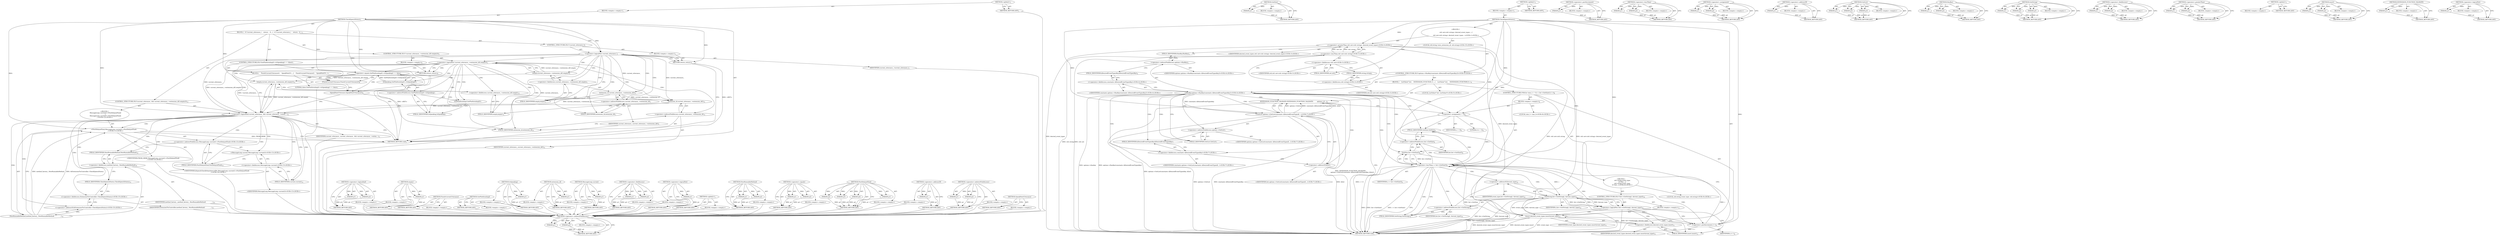digraph "&lt;operator&gt;.logicalNot" {
vulnerable_142 [label=<(METHOD,&lt;operator&gt;.addressOf)>];
vulnerable_143 [label=<(PARAM,p1)>];
vulnerable_144 [label=<(BLOCK,&lt;empty&gt;,&lt;empty&gt;)>];
vulnerable_145 [label=<(METHOD_RETURN,ANY)>];
vulnerable_98 [label=<(METHOD,&lt;operator&gt;.indirectFieldAccess)>];
vulnerable_99 [label=<(PARAM,p1)>];
vulnerable_100 [label=<(PARAM,p2)>];
vulnerable_101 [label=<(BLOCK,&lt;empty&gt;,&lt;empty&gt;)>];
vulnerable_102 [label=<(METHOD_RETURN,ANY)>];
vulnerable_118 [label=<(METHOD,SpeakNextUtterance)>];
vulnerable_119 [label=<(BLOCK,&lt;empty&gt;,&lt;empty&gt;)>];
vulnerable_120 [label=<(METHOD_RETURN,ANY)>];
vulnerable_6 [label=<(METHOD,&lt;global&gt;)<SUB>1</SUB>>];
vulnerable_7 [label=<(BLOCK,&lt;empty&gt;,&lt;empty&gt;)<SUB>1</SUB>>];
vulnerable_8 [label=<(METHOD,CheckSpeechStatus)<SUB>1</SUB>>];
vulnerable_9 [label=<(BLOCK,{
  if (!current_utterance_)
    return;
 
  if...,{
  if (!current_utterance_)
    return;
 
  if...)<SUB>1</SUB>>];
vulnerable_10 [label=<(CONTROL_STRUCTURE,IF,if (!current_utterance_))<SUB>2</SUB>>];
vulnerable_11 [label=<(&lt;operator&gt;.logicalNot,!current_utterance_)<SUB>2</SUB>>];
vulnerable_12 [label=<(IDENTIFIER,current_utterance_,!current_utterance_)<SUB>2</SUB>>];
vulnerable_13 [label=<(BLOCK,&lt;empty&gt;,&lt;empty&gt;)<SUB>3</SUB>>];
vulnerable_14 [label=<(RETURN,return;,return;)<SUB>3</SUB>>];
vulnerable_15 [label=<(CONTROL_STRUCTURE,IF,if (!current_utterance_-&gt;extension_id().empty()))<SUB>5</SUB>>];
vulnerable_16 [label=<(&lt;operator&gt;.logicalNot,!current_utterance_-&gt;extension_id().empty())<SUB>5</SUB>>];
vulnerable_17 [label=<(empty,current_utterance_-&gt;extension_id().empty())<SUB>5</SUB>>];
vulnerable_18 [label=<(&lt;operator&gt;.fieldAccess,current_utterance_-&gt;extension_id().empty)<SUB>5</SUB>>];
vulnerable_19 [label=<(extension_id,current_utterance_-&gt;extension_id())<SUB>5</SUB>>];
vulnerable_20 [label=<(&lt;operator&gt;.indirectFieldAccess,current_utterance_-&gt;extension_id)<SUB>5</SUB>>];
vulnerable_21 [label=<(IDENTIFIER,current_utterance_,current_utterance_-&gt;extension_id())<SUB>5</SUB>>];
vulnerable_22 [label=<(FIELD_IDENTIFIER,extension_id,extension_id)<SUB>5</SUB>>];
vulnerable_23 [label=<(FIELD_IDENTIFIER,empty,empty)<SUB>5</SUB>>];
vulnerable_24 [label=<(BLOCK,&lt;empty&gt;,&lt;empty&gt;)<SUB>6</SUB>>];
vulnerable_25 [label=<(RETURN,return;,return;)<SUB>6</SUB>>];
vulnerable_26 [label=<(CONTROL_STRUCTURE,IF,if (GetPlatformImpl()-&gt;IsSpeaking() == false))<SUB>7</SUB>>];
vulnerable_27 [label=<(&lt;operator&gt;.equals,GetPlatformImpl()-&gt;IsSpeaking() == false)<SUB>7</SUB>>];
vulnerable_28 [label=<(IsSpeaking,GetPlatformImpl()-&gt;IsSpeaking())<SUB>7</SUB>>];
vulnerable_29 [label=<(&lt;operator&gt;.indirectFieldAccess,GetPlatformImpl()-&gt;IsSpeaking)<SUB>7</SUB>>];
vulnerable_30 [label=<(GetPlatformImpl,GetPlatformImpl())<SUB>7</SUB>>];
vulnerable_31 [label=<(FIELD_IDENTIFIER,IsSpeaking,IsSpeaking)<SUB>7</SUB>>];
vulnerable_32 [label=<(LITERAL,false,GetPlatformImpl()-&gt;IsSpeaking() == false)<SUB>7</SUB>>];
vulnerable_33 [label=<(BLOCK,{
    FinishCurrentUtterance();
    SpeakNextUt...,{
    FinishCurrentUtterance();
    SpeakNextUt...)<SUB>7</SUB>>];
vulnerable_34 [label=<(FinishCurrentUtterance,FinishCurrentUtterance())<SUB>8</SUB>>];
vulnerable_35 [label=<(SpeakNextUtterance,SpeakNextUtterance())<SUB>9</SUB>>];
vulnerable_36 [label=<(CONTROL_STRUCTURE,IF,if (current_utterance_ &amp;&amp; current_utterance_-&gt;extension_id().empty()))<SUB>12</SUB>>];
vulnerable_37 [label=<(&lt;operator&gt;.logicalAnd,current_utterance_ &amp;&amp; current_utterance_-&gt;exten...)<SUB>12</SUB>>];
vulnerable_38 [label=<(IDENTIFIER,current_utterance_,current_utterance_ &amp;&amp; current_utterance_-&gt;exten...)<SUB>12</SUB>>];
vulnerable_39 [label=<(empty,current_utterance_-&gt;extension_id().empty())<SUB>12</SUB>>];
vulnerable_40 [label=<(&lt;operator&gt;.fieldAccess,current_utterance_-&gt;extension_id().empty)<SUB>12</SUB>>];
vulnerable_41 [label=<(extension_id,current_utterance_-&gt;extension_id())<SUB>12</SUB>>];
vulnerable_42 [label=<(&lt;operator&gt;.indirectFieldAccess,current_utterance_-&gt;extension_id)<SUB>12</SUB>>];
vulnerable_43 [label=<(IDENTIFIER,current_utterance_,current_utterance_-&gt;extension_id())<SUB>12</SUB>>];
vulnerable_44 [label=<(FIELD_IDENTIFIER,extension_id,extension_id)<SUB>12</SUB>>];
vulnerable_45 [label=<(FIELD_IDENTIFIER,empty,empty)<SUB>12</SUB>>];
vulnerable_46 [label="<(BLOCK,{
    MessageLoop::current()-&gt;PostDelayedTask(
...,{
    MessageLoop::current()-&gt;PostDelayedTask(
...)<SUB>12</SUB>>"];
vulnerable_47 [label="<(PostDelayedTask,MessageLoop::current()-&gt;PostDelayedTask(
      ...)<SUB>13</SUB>>"];
vulnerable_48 [label="<(&lt;operator&gt;.indirectFieldAccess,MessageLoop::current()-&gt;PostDelayedTask)<SUB>13</SUB>>"];
vulnerable_49 [label="<(MessageLoop.current,MessageLoop::current())<SUB>13</SUB>>"];
vulnerable_50 [label="<(&lt;operator&gt;.fieldAccess,MessageLoop::current)<SUB>13</SUB>>"];
vulnerable_51 [label="<(IDENTIFIER,MessageLoop,MessageLoop::current())<SUB>13</SUB>>"];
vulnerable_52 [label=<(FIELD_IDENTIFIER,current,current)<SUB>13</SUB>>];
vulnerable_53 [label=<(FIELD_IDENTIFIER,PostDelayedTask,PostDelayedTask)<SUB>13</SUB>>];
vulnerable_54 [label="<(IDENTIFIER,FROM_HERE,MessageLoop::current()-&gt;PostDelayedTask(
      ...)<SUB>14</SUB>>"];
vulnerable_55 [label=<(NewRunnableMethod,method_factory_.NewRunnableMethod(
            ...)<SUB>14</SUB>>];
vulnerable_56 [label=<(&lt;operator&gt;.fieldAccess,method_factory_.NewRunnableMethod)<SUB>14</SUB>>];
vulnerable_57 [label=<(IDENTIFIER,method_factory_,method_factory_.NewRunnableMethod(
            ...)<SUB>14</SUB>>];
vulnerable_58 [label=<(FIELD_IDENTIFIER,NewRunnableMethod,NewRunnableMethod)<SUB>14</SUB>>];
vulnerable_59 [label="<(&lt;operator&gt;.addressOf,&amp;ExtensionTtsController::CheckSpeechStatus)<SUB>15</SUB>>"];
vulnerable_60 [label="<(&lt;operator&gt;.fieldAccess,ExtensionTtsController::CheckSpeechStatus)<SUB>15</SUB>>"];
vulnerable_61 [label=<(IDENTIFIER,ExtensionTtsController,method_factory_.NewRunnableMethod(
            ...)<SUB>15</SUB>>];
vulnerable_62 [label=<(FIELD_IDENTIFIER,CheckSpeechStatus,CheckSpeechStatus)<SUB>15</SUB>>];
vulnerable_63 [label="<(IDENTIFIER,kSpeechCheckDelayIntervalMs,MessageLoop::current()-&gt;PostDelayedTask(
      ...)<SUB>16</SUB>>"];
vulnerable_64 [label=<(METHOD_RETURN,void)<SUB>1</SUB>>];
vulnerable_66 [label=<(METHOD_RETURN,ANY)<SUB>1</SUB>>];
vulnerable_121 [label=<(METHOD,&lt;operator&gt;.logicalAnd)>];
vulnerable_122 [label=<(PARAM,p1)>];
vulnerable_123 [label=<(PARAM,p2)>];
vulnerable_124 [label=<(BLOCK,&lt;empty&gt;,&lt;empty&gt;)>];
vulnerable_125 [label=<(METHOD_RETURN,ANY)>];
vulnerable_85 [label=<(METHOD,empty)>];
vulnerable_86 [label=<(PARAM,p1)>];
vulnerable_87 [label=<(BLOCK,&lt;empty&gt;,&lt;empty&gt;)>];
vulnerable_88 [label=<(METHOD_RETURN,ANY)>];
vulnerable_115 [label=<(METHOD,FinishCurrentUtterance)>];
vulnerable_116 [label=<(BLOCK,&lt;empty&gt;,&lt;empty&gt;)>];
vulnerable_117 [label=<(METHOD_RETURN,ANY)>];
vulnerable_112 [label=<(METHOD,GetPlatformImpl)>];
vulnerable_113 [label=<(BLOCK,&lt;empty&gt;,&lt;empty&gt;)>];
vulnerable_114 [label=<(METHOD_RETURN,ANY)>];
vulnerable_108 [label=<(METHOD,IsSpeaking)>];
vulnerable_109 [label=<(PARAM,p1)>];
vulnerable_110 [label=<(BLOCK,&lt;empty&gt;,&lt;empty&gt;)>];
vulnerable_111 [label=<(METHOD_RETURN,ANY)>];
vulnerable_94 [label=<(METHOD,extension_id)>];
vulnerable_95 [label=<(PARAM,p1)>];
vulnerable_96 [label=<(BLOCK,&lt;empty&gt;,&lt;empty&gt;)>];
vulnerable_97 [label=<(METHOD_RETURN,ANY)>];
vulnerable_133 [label=<(METHOD,MessageLoop.current)>];
vulnerable_134 [label=<(PARAM,p1)>];
vulnerable_135 [label=<(BLOCK,&lt;empty&gt;,&lt;empty&gt;)>];
vulnerable_136 [label=<(METHOD_RETURN,ANY)>];
vulnerable_89 [label=<(METHOD,&lt;operator&gt;.fieldAccess)>];
vulnerable_90 [label=<(PARAM,p1)>];
vulnerable_91 [label=<(PARAM,p2)>];
vulnerable_92 [label=<(BLOCK,&lt;empty&gt;,&lt;empty&gt;)>];
vulnerable_93 [label=<(METHOD_RETURN,ANY)>];
vulnerable_81 [label=<(METHOD,&lt;operator&gt;.logicalNot)>];
vulnerable_82 [label=<(PARAM,p1)>];
vulnerable_83 [label=<(BLOCK,&lt;empty&gt;,&lt;empty&gt;)>];
vulnerable_84 [label=<(METHOD_RETURN,ANY)>];
vulnerable_75 [label=<(METHOD,&lt;global&gt;)<SUB>1</SUB>>];
vulnerable_76 [label=<(BLOCK,&lt;empty&gt;,&lt;empty&gt;)>];
vulnerable_77 [label=<(METHOD_RETURN,ANY)>];
vulnerable_137 [label=<(METHOD,NewRunnableMethod)>];
vulnerable_138 [label=<(PARAM,p1)>];
vulnerable_139 [label=<(PARAM,p2)>];
vulnerable_140 [label=<(BLOCK,&lt;empty&gt;,&lt;empty&gt;)>];
vulnerable_141 [label=<(METHOD_RETURN,ANY)>];
vulnerable_103 [label=<(METHOD,&lt;operator&gt;.equals)>];
vulnerable_104 [label=<(PARAM,p1)>];
vulnerable_105 [label=<(PARAM,p2)>];
vulnerable_106 [label=<(BLOCK,&lt;empty&gt;,&lt;empty&gt;)>];
vulnerable_107 [label=<(METHOD_RETURN,ANY)>];
vulnerable_126 [label=<(METHOD,PostDelayedTask)>];
vulnerable_127 [label=<(PARAM,p1)>];
vulnerable_128 [label=<(PARAM,p2)>];
vulnerable_129 [label=<(PARAM,p3)>];
vulnerable_130 [label=<(PARAM,p4)>];
vulnerable_131 [label=<(BLOCK,&lt;empty&gt;,&lt;empty&gt;)>];
vulnerable_132 [label=<(METHOD_RETURN,ANY)>];
fixed_116 [label=<(METHOD,&lt;operator&gt;.indirectFieldAccess)>];
fixed_117 [label=<(PARAM,p1)>];
fixed_118 [label=<(PARAM,p2)>];
fixed_119 [label=<(BLOCK,&lt;empty&gt;,&lt;empty&gt;)>];
fixed_120 [label=<(METHOD_RETURN,ANY)>];
fixed_140 [label=<(METHOD,GetSize)>];
fixed_141 [label=<(PARAM,p1)>];
fixed_142 [label=<(BLOCK,&lt;empty&gt;,&lt;empty&gt;)>];
fixed_143 [label=<(METHOD_RETURN,ANY)>];
fixed_6 [label=<(METHOD,&lt;global&gt;)<SUB>1</SUB>>];
fixed_7 [label=<(BLOCK,&lt;empty&gt;,&lt;empty&gt;)<SUB>1</SUB>>];
fixed_8 [label=<(METHOD,CheckSpeechStatus)<SUB>1</SUB>>];
fixed_9 [label="<(BLOCK,{
 
  std::set&lt;std::string&gt; desired_event_types...,{
 
  std::set&lt;std::string&gt; desired_event_types...)<SUB>1</SUB>>"];
fixed_10 [label="<(&lt;operator&gt;.greaterThan,std::set&lt;std::string&gt; desired_event_types)<SUB>3</SUB>>"];
fixed_11 [label="<(&lt;operator&gt;.lessThan,std::set&lt;std::string)<SUB>3</SUB>>"];
fixed_12 [label="<(&lt;operator&gt;.fieldAccess,std::set)<SUB>3</SUB>>"];
fixed_13 [label="<(IDENTIFIER,std,std::set&lt;std::string)<SUB>3</SUB>>"];
fixed_14 [label=<(FIELD_IDENTIFIER,set,set)<SUB>3</SUB>>];
fixed_15 [label="<(&lt;operator&gt;.fieldAccess,std::string)<SUB>3</SUB>>"];
fixed_16 [label="<(IDENTIFIER,std,std::set&lt;std::string)<SUB>3</SUB>>"];
fixed_17 [label=<(FIELD_IDENTIFIER,string,string)<SUB>3</SUB>>];
fixed_18 [label="<(IDENTIFIER,desired_event_types,std::set&lt;std::string&gt; desired_event_types)<SUB>3</SUB>>"];
fixed_19 [label="<(CONTROL_STRUCTURE,IF,if (options-&gt;HasKey(constants::kDesiredEventTypesKey)))<SUB>4</SUB>>"];
fixed_20 [label="<(HasKey,options-&gt;HasKey(constants::kDesiredEventTypesKey))<SUB>4</SUB>>"];
fixed_21 [label=<(&lt;operator&gt;.indirectFieldAccess,options-&gt;HasKey)<SUB>4</SUB>>];
fixed_22 [label="<(IDENTIFIER,options,options-&gt;HasKey(constants::kDesiredEventTypesKey))<SUB>4</SUB>>"];
fixed_23 [label=<(FIELD_IDENTIFIER,HasKey,HasKey)<SUB>4</SUB>>];
fixed_24 [label="<(&lt;operator&gt;.fieldAccess,constants::kDesiredEventTypesKey)<SUB>4</SUB>>"];
fixed_25 [label="<(IDENTIFIER,constants,options-&gt;HasKey(constants::kDesiredEventTypesKey))<SUB>4</SUB>>"];
fixed_26 [label=<(FIELD_IDENTIFIER,kDesiredEventTypesKey,kDesiredEventTypesKey)<SUB>4</SUB>>];
fixed_27 [label=<(BLOCK,{
    ListValue* list;
    EXTENSION_FUNCTION_V...,{
    ListValue* list;
    EXTENSION_FUNCTION_V...)<SUB>4</SUB>>];
fixed_28 [label="<(LOCAL,ListValue* list: ListValue*)<SUB>5</SUB>>"];
fixed_29 [label=<(EXTENSION_FUNCTION_VALIDATE,EXTENSION_FUNCTION_VALIDATE(
        options-&gt;G...)<SUB>6</SUB>>];
fixed_30 [label="<(GetList,options-&gt;GetList(constants::kDesiredEventTypesK...)<SUB>7</SUB>>"];
fixed_31 [label=<(&lt;operator&gt;.indirectFieldAccess,options-&gt;GetList)<SUB>7</SUB>>];
fixed_32 [label="<(IDENTIFIER,options,options-&gt;GetList(constants::kDesiredEventTypesK...)<SUB>7</SUB>>"];
fixed_33 [label=<(FIELD_IDENTIFIER,GetList,GetList)<SUB>7</SUB>>];
fixed_34 [label="<(&lt;operator&gt;.fieldAccess,constants::kDesiredEventTypesKey)<SUB>7</SUB>>"];
fixed_35 [label="<(IDENTIFIER,constants,options-&gt;GetList(constants::kDesiredEventTypesK...)<SUB>7</SUB>>"];
fixed_36 [label=<(FIELD_IDENTIFIER,kDesiredEventTypesKey,kDesiredEventTypesKey)<SUB>7</SUB>>];
fixed_37 [label=<(&lt;operator&gt;.addressOf,&amp;list)<SUB>7</SUB>>];
fixed_38 [label="<(IDENTIFIER,list,options-&gt;GetList(constants::kDesiredEventTypesK...)<SUB>7</SUB>>"];
fixed_39 [label=<(CONTROL_STRUCTURE,FOR,for (size_t i = 0;i &lt; list-&gt;GetSize();i++))<SUB>8</SUB>>];
fixed_40 [label=<(BLOCK,&lt;empty&gt;,&lt;empty&gt;)<SUB>8</SUB>>];
fixed_41 [label="<(LOCAL,size_t i: size_t)<SUB>8</SUB>>"];
fixed_42 [label=<(&lt;operator&gt;.assignment,i = 0)<SUB>8</SUB>>];
fixed_43 [label=<(IDENTIFIER,i,i = 0)<SUB>8</SUB>>];
fixed_44 [label=<(LITERAL,0,i = 0)<SUB>8</SUB>>];
fixed_45 [label=<(&lt;operator&gt;.lessThan,i &lt; list-&gt;GetSize())<SUB>8</SUB>>];
fixed_46 [label=<(IDENTIFIER,i,i &lt; list-&gt;GetSize())<SUB>8</SUB>>];
fixed_47 [label=<(GetSize,list-&gt;GetSize())<SUB>8</SUB>>];
fixed_48 [label=<(&lt;operator&gt;.indirectFieldAccess,list-&gt;GetSize)<SUB>8</SUB>>];
fixed_49 [label=<(IDENTIFIER,list,list-&gt;GetSize())<SUB>8</SUB>>];
fixed_50 [label=<(FIELD_IDENTIFIER,GetSize,GetSize)<SUB>8</SUB>>];
fixed_51 [label=<(&lt;operator&gt;.postIncrement,i++)<SUB>8</SUB>>];
fixed_52 [label=<(IDENTIFIER,i,i++)<SUB>8</SUB>>];
fixed_53 [label="<(BLOCK,{
      std::string event_type;
      if (!list...,{
      std::string event_type;
      if (!list...)<SUB>8</SUB>>"];
fixed_54 [label="<(LOCAL,std.string event_type: std.string)<SUB>9</SUB>>"];
fixed_55 [label=<(CONTROL_STRUCTURE,IF,if (!list-&gt;GetString(i, &amp;event_type)))<SUB>10</SUB>>];
fixed_56 [label=<(&lt;operator&gt;.logicalNot,!list-&gt;GetString(i, &amp;event_type))<SUB>10</SUB>>];
fixed_57 [label=<(GetString,list-&gt;GetString(i, &amp;event_type))<SUB>10</SUB>>];
fixed_58 [label=<(&lt;operator&gt;.indirectFieldAccess,list-&gt;GetString)<SUB>10</SUB>>];
fixed_59 [label=<(IDENTIFIER,list,list-&gt;GetString(i, &amp;event_type))<SUB>10</SUB>>];
fixed_60 [label=<(FIELD_IDENTIFIER,GetString,GetString)<SUB>10</SUB>>];
fixed_61 [label=<(IDENTIFIER,i,list-&gt;GetString(i, &amp;event_type))<SUB>10</SUB>>];
fixed_62 [label=<(&lt;operator&gt;.addressOf,&amp;event_type)<SUB>10</SUB>>];
fixed_63 [label=<(IDENTIFIER,event_type,list-&gt;GetString(i, &amp;event_type))<SUB>10</SUB>>];
fixed_64 [label=<(BLOCK,&lt;empty&gt;,&lt;empty&gt;)<SUB>11</SUB>>];
fixed_65 [label=<(insert,desired_event_types.insert(event_type))<SUB>11</SUB>>];
fixed_66 [label=<(&lt;operator&gt;.fieldAccess,desired_event_types.insert)<SUB>11</SUB>>];
fixed_67 [label=<(IDENTIFIER,desired_event_types,desired_event_types.insert(event_type))<SUB>11</SUB>>];
fixed_68 [label=<(FIELD_IDENTIFIER,insert,insert)<SUB>11</SUB>>];
fixed_69 [label=<(IDENTIFIER,event_type,desired_event_types.insert(event_type))<SUB>11</SUB>>];
fixed_70 [label="<(LOCAL,std.string voice_extension_id: std.string)<SUB>15</SUB>>"];
fixed_71 [label=<(METHOD_RETURN,void)<SUB>1</SUB>>];
fixed_73 [label=<(METHOD_RETURN,ANY)<SUB>1</SUB>>];
fixed_144 [label=<(METHOD,&lt;operator&gt;.postIncrement)>];
fixed_145 [label=<(PARAM,p1)>];
fixed_146 [label=<(BLOCK,&lt;empty&gt;,&lt;empty&gt;)>];
fixed_147 [label=<(METHOD_RETURN,ANY)>];
fixed_101 [label=<(METHOD,&lt;operator&gt;.lessThan)>];
fixed_102 [label=<(PARAM,p1)>];
fixed_103 [label=<(PARAM,p2)>];
fixed_104 [label=<(BLOCK,&lt;empty&gt;,&lt;empty&gt;)>];
fixed_105 [label=<(METHOD_RETURN,ANY)>];
fixed_135 [label=<(METHOD,&lt;operator&gt;.assignment)>];
fixed_136 [label=<(PARAM,p1)>];
fixed_137 [label=<(PARAM,p2)>];
fixed_138 [label=<(BLOCK,&lt;empty&gt;,&lt;empty&gt;)>];
fixed_139 [label=<(METHOD_RETURN,ANY)>];
fixed_131 [label=<(METHOD,&lt;operator&gt;.addressOf)>];
fixed_132 [label=<(PARAM,p1)>];
fixed_133 [label=<(BLOCK,&lt;empty&gt;,&lt;empty&gt;)>];
fixed_134 [label=<(METHOD_RETURN,ANY)>];
fixed_125 [label=<(METHOD,GetList)>];
fixed_126 [label=<(PARAM,p1)>];
fixed_127 [label=<(PARAM,p2)>];
fixed_128 [label=<(PARAM,p3)>];
fixed_129 [label=<(BLOCK,&lt;empty&gt;,&lt;empty&gt;)>];
fixed_130 [label=<(METHOD_RETURN,ANY)>];
fixed_111 [label=<(METHOD,HasKey)>];
fixed_112 [label=<(PARAM,p1)>];
fixed_113 [label=<(PARAM,p2)>];
fixed_114 [label=<(BLOCK,&lt;empty&gt;,&lt;empty&gt;)>];
fixed_115 [label=<(METHOD_RETURN,ANY)>];
fixed_152 [label=<(METHOD,GetString)>];
fixed_153 [label=<(PARAM,p1)>];
fixed_154 [label=<(PARAM,p2)>];
fixed_155 [label=<(PARAM,p3)>];
fixed_156 [label=<(BLOCK,&lt;empty&gt;,&lt;empty&gt;)>];
fixed_157 [label=<(METHOD_RETURN,ANY)>];
fixed_106 [label=<(METHOD,&lt;operator&gt;.fieldAccess)>];
fixed_107 [label=<(PARAM,p1)>];
fixed_108 [label=<(PARAM,p2)>];
fixed_109 [label=<(BLOCK,&lt;empty&gt;,&lt;empty&gt;)>];
fixed_110 [label=<(METHOD_RETURN,ANY)>];
fixed_96 [label=<(METHOD,&lt;operator&gt;.greaterThan)>];
fixed_97 [label=<(PARAM,p1)>];
fixed_98 [label=<(PARAM,p2)>];
fixed_99 [label=<(BLOCK,&lt;empty&gt;,&lt;empty&gt;)>];
fixed_100 [label=<(METHOD_RETURN,ANY)>];
fixed_90 [label=<(METHOD,&lt;global&gt;)<SUB>1</SUB>>];
fixed_91 [label=<(BLOCK,&lt;empty&gt;,&lt;empty&gt;)>];
fixed_92 [label=<(METHOD_RETURN,ANY)>];
fixed_158 [label=<(METHOD,insert)>];
fixed_159 [label=<(PARAM,p1)>];
fixed_160 [label=<(PARAM,p2)>];
fixed_161 [label=<(BLOCK,&lt;empty&gt;,&lt;empty&gt;)>];
fixed_162 [label=<(METHOD_RETURN,ANY)>];
fixed_121 [label=<(METHOD,EXTENSION_FUNCTION_VALIDATE)>];
fixed_122 [label=<(PARAM,p1)>];
fixed_123 [label=<(BLOCK,&lt;empty&gt;,&lt;empty&gt;)>];
fixed_124 [label=<(METHOD_RETURN,ANY)>];
fixed_148 [label=<(METHOD,&lt;operator&gt;.logicalNot)>];
fixed_149 [label=<(PARAM,p1)>];
fixed_150 [label=<(BLOCK,&lt;empty&gt;,&lt;empty&gt;)>];
fixed_151 [label=<(METHOD_RETURN,ANY)>];
vulnerable_142 -> vulnerable_143  [key=0, label="AST: "];
vulnerable_142 -> vulnerable_143  [key=1, label="DDG: "];
vulnerable_142 -> vulnerable_144  [key=0, label="AST: "];
vulnerable_142 -> vulnerable_145  [key=0, label="AST: "];
vulnerable_142 -> vulnerable_145  [key=1, label="CFG: "];
vulnerable_143 -> vulnerable_145  [key=0, label="DDG: p1"];
vulnerable_144 -> fixed_116  [key=0];
vulnerable_145 -> fixed_116  [key=0];
vulnerable_98 -> vulnerable_99  [key=0, label="AST: "];
vulnerable_98 -> vulnerable_99  [key=1, label="DDG: "];
vulnerable_98 -> vulnerable_101  [key=0, label="AST: "];
vulnerable_98 -> vulnerable_100  [key=0, label="AST: "];
vulnerable_98 -> vulnerable_100  [key=1, label="DDG: "];
vulnerable_98 -> vulnerable_102  [key=0, label="AST: "];
vulnerable_98 -> vulnerable_102  [key=1, label="CFG: "];
vulnerable_99 -> vulnerable_102  [key=0, label="DDG: p1"];
vulnerable_100 -> vulnerable_102  [key=0, label="DDG: p2"];
vulnerable_101 -> fixed_116  [key=0];
vulnerable_102 -> fixed_116  [key=0];
vulnerable_118 -> vulnerable_119  [key=0, label="AST: "];
vulnerable_118 -> vulnerable_120  [key=0, label="AST: "];
vulnerable_118 -> vulnerable_120  [key=1, label="CFG: "];
vulnerable_119 -> fixed_116  [key=0];
vulnerable_120 -> fixed_116  [key=0];
vulnerable_6 -> vulnerable_7  [key=0, label="AST: "];
vulnerable_6 -> vulnerable_66  [key=0, label="AST: "];
vulnerable_6 -> vulnerable_66  [key=1, label="CFG: "];
vulnerable_7 -> vulnerable_8  [key=0, label="AST: "];
vulnerable_8 -> vulnerable_9  [key=0, label="AST: "];
vulnerable_8 -> vulnerable_64  [key=0, label="AST: "];
vulnerable_8 -> vulnerable_11  [key=0, label="CFG: "];
vulnerable_8 -> vulnerable_11  [key=1, label="DDG: "];
vulnerable_8 -> vulnerable_14  [key=0, label="DDG: "];
vulnerable_8 -> vulnerable_25  [key=0, label="DDG: "];
vulnerable_8 -> vulnerable_27  [key=0, label="DDG: "];
vulnerable_8 -> vulnerable_34  [key=0, label="DDG: "];
vulnerable_8 -> vulnerable_35  [key=0, label="DDG: "];
vulnerable_8 -> vulnerable_37  [key=0, label="DDG: "];
vulnerable_8 -> vulnerable_47  [key=0, label="DDG: "];
vulnerable_9 -> vulnerable_10  [key=0, label="AST: "];
vulnerable_9 -> vulnerable_15  [key=0, label="AST: "];
vulnerable_9 -> vulnerable_26  [key=0, label="AST: "];
vulnerable_9 -> vulnerable_36  [key=0, label="AST: "];
vulnerable_10 -> vulnerable_11  [key=0, label="AST: "];
vulnerable_10 -> vulnerable_13  [key=0, label="AST: "];
vulnerable_11 -> vulnerable_12  [key=0, label="AST: "];
vulnerable_11 -> vulnerable_14  [key=0, label="CFG: "];
vulnerable_11 -> vulnerable_14  [key=1, label="CDG: "];
vulnerable_11 -> vulnerable_22  [key=0, label="CFG: "];
vulnerable_11 -> vulnerable_22  [key=1, label="CDG: "];
vulnerable_11 -> vulnerable_64  [key=0, label="DDG: current_utterance_"];
vulnerable_11 -> vulnerable_64  [key=1, label="DDG: !current_utterance_"];
vulnerable_11 -> vulnerable_37  [key=0, label="DDG: current_utterance_"];
vulnerable_11 -> vulnerable_19  [key=0, label="DDG: current_utterance_"];
vulnerable_11 -> vulnerable_19  [key=1, label="CDG: "];
vulnerable_11 -> vulnerable_41  [key=0, label="DDG: current_utterance_"];
vulnerable_11 -> vulnerable_16  [key=0, label="CDG: "];
vulnerable_11 -> vulnerable_17  [key=0, label="CDG: "];
vulnerable_11 -> vulnerable_23  [key=0, label="CDG: "];
vulnerable_11 -> vulnerable_20  [key=0, label="CDG: "];
vulnerable_11 -> vulnerable_18  [key=0, label="CDG: "];
vulnerable_12 -> fixed_116  [key=0];
vulnerable_13 -> vulnerable_14  [key=0, label="AST: "];
vulnerable_14 -> vulnerable_64  [key=0, label="CFG: "];
vulnerable_14 -> vulnerable_64  [key=1, label="DDG: &lt;RET&gt;"];
vulnerable_15 -> vulnerable_16  [key=0, label="AST: "];
vulnerable_15 -> vulnerable_24  [key=0, label="AST: "];
vulnerable_16 -> vulnerable_17  [key=0, label="AST: "];
vulnerable_16 -> vulnerable_25  [key=0, label="CFG: "];
vulnerable_16 -> vulnerable_25  [key=1, label="CDG: "];
vulnerable_16 -> vulnerable_30  [key=0, label="CFG: "];
vulnerable_16 -> vulnerable_30  [key=1, label="CDG: "];
vulnerable_16 -> vulnerable_37  [key=0, label="DDG: current_utterance_-&gt;extension_id().empty()"];
vulnerable_16 -> vulnerable_37  [key=1, label="CDG: "];
vulnerable_16 -> vulnerable_28  [key=0, label="CDG: "];
vulnerable_16 -> vulnerable_27  [key=0, label="CDG: "];
vulnerable_16 -> vulnerable_29  [key=0, label="CDG: "];
vulnerable_16 -> vulnerable_31  [key=0, label="CDG: "];
vulnerable_16 -> vulnerable_42  [key=0, label="CDG: "];
vulnerable_16 -> vulnerable_41  [key=0, label="CDG: "];
vulnerable_16 -> vulnerable_45  [key=0, label="CDG: "];
vulnerable_16 -> vulnerable_40  [key=0, label="CDG: "];
vulnerable_16 -> vulnerable_44  [key=0, label="CDG: "];
vulnerable_16 -> vulnerable_39  [key=0, label="CDG: "];
vulnerable_17 -> vulnerable_18  [key=0, label="AST: "];
vulnerable_17 -> vulnerable_16  [key=0, label="CFG: "];
vulnerable_17 -> vulnerable_16  [key=1, label="DDG: current_utterance_-&gt;extension_id().empty"];
vulnerable_17 -> vulnerable_39  [key=0, label="DDG: current_utterance_-&gt;extension_id().empty"];
vulnerable_18 -> vulnerable_19  [key=0, label="AST: "];
vulnerable_18 -> vulnerable_23  [key=0, label="AST: "];
vulnerable_18 -> vulnerable_17  [key=0, label="CFG: "];
vulnerable_19 -> vulnerable_20  [key=0, label="AST: "];
vulnerable_19 -> vulnerable_23  [key=0, label="CFG: "];
vulnerable_19 -> vulnerable_37  [key=0, label="DDG: current_utterance_-&gt;extension_id"];
vulnerable_19 -> vulnerable_41  [key=0, label="DDG: current_utterance_-&gt;extension_id"];
vulnerable_20 -> vulnerable_21  [key=0, label="AST: "];
vulnerable_20 -> vulnerable_22  [key=0, label="AST: "];
vulnerable_20 -> vulnerable_19  [key=0, label="CFG: "];
vulnerable_21 -> fixed_116  [key=0];
vulnerable_22 -> vulnerable_20  [key=0, label="CFG: "];
vulnerable_23 -> vulnerable_18  [key=0, label="CFG: "];
vulnerable_24 -> vulnerable_25  [key=0, label="AST: "];
vulnerable_25 -> vulnerable_64  [key=0, label="CFG: "];
vulnerable_25 -> vulnerable_64  [key=1, label="DDG: &lt;RET&gt;"];
vulnerable_26 -> vulnerable_27  [key=0, label="AST: "];
vulnerable_26 -> vulnerable_33  [key=0, label="AST: "];
vulnerable_27 -> vulnerable_28  [key=0, label="AST: "];
vulnerable_27 -> vulnerable_32  [key=0, label="AST: "];
vulnerable_27 -> vulnerable_34  [key=0, label="CFG: "];
vulnerable_27 -> vulnerable_34  [key=1, label="CDG: "];
vulnerable_27 -> vulnerable_37  [key=0, label="CFG: "];
vulnerable_27 -> vulnerable_44  [key=0, label="CFG: "];
vulnerable_27 -> vulnerable_35  [key=0, label="CDG: "];
vulnerable_28 -> vulnerable_29  [key=0, label="AST: "];
vulnerable_28 -> vulnerable_27  [key=0, label="CFG: "];
vulnerable_28 -> vulnerable_27  [key=1, label="DDG: GetPlatformImpl()-&gt;IsSpeaking"];
vulnerable_29 -> vulnerable_30  [key=0, label="AST: "];
vulnerable_29 -> vulnerable_31  [key=0, label="AST: "];
vulnerable_29 -> vulnerable_28  [key=0, label="CFG: "];
vulnerable_30 -> vulnerable_31  [key=0, label="CFG: "];
vulnerable_31 -> vulnerable_29  [key=0, label="CFG: "];
vulnerable_32 -> fixed_116  [key=0];
vulnerable_33 -> vulnerable_34  [key=0, label="AST: "];
vulnerable_33 -> vulnerable_35  [key=0, label="AST: "];
vulnerable_34 -> vulnerable_35  [key=0, label="CFG: "];
vulnerable_35 -> vulnerable_37  [key=0, label="CFG: "];
vulnerable_35 -> vulnerable_44  [key=0, label="CFG: "];
vulnerable_36 -> vulnerable_37  [key=0, label="AST: "];
vulnerable_36 -> vulnerable_46  [key=0, label="AST: "];
vulnerable_37 -> vulnerable_38  [key=0, label="AST: "];
vulnerable_37 -> vulnerable_39  [key=0, label="AST: "];
vulnerable_37 -> vulnerable_64  [key=0, label="CFG: "];
vulnerable_37 -> vulnerable_52  [key=0, label="CFG: "];
vulnerable_37 -> vulnerable_52  [key=1, label="CDG: "];
vulnerable_37 -> vulnerable_47  [key=0, label="CDG: "];
vulnerable_37 -> vulnerable_48  [key=0, label="CDG: "];
vulnerable_37 -> vulnerable_58  [key=0, label="CDG: "];
vulnerable_37 -> vulnerable_49  [key=0, label="CDG: "];
vulnerable_37 -> vulnerable_60  [key=0, label="CDG: "];
vulnerable_37 -> vulnerable_53  [key=0, label="CDG: "];
vulnerable_37 -> vulnerable_56  [key=0, label="CDG: "];
vulnerable_37 -> vulnerable_50  [key=0, label="CDG: "];
vulnerable_37 -> vulnerable_59  [key=0, label="CDG: "];
vulnerable_37 -> vulnerable_55  [key=0, label="CDG: "];
vulnerable_37 -> vulnerable_62  [key=0, label="CDG: "];
vulnerable_38 -> fixed_116  [key=0];
vulnerable_39 -> vulnerable_40  [key=0, label="AST: "];
vulnerable_39 -> vulnerable_37  [key=0, label="CFG: "];
vulnerable_39 -> vulnerable_37  [key=1, label="DDG: current_utterance_-&gt;extension_id().empty"];
vulnerable_40 -> vulnerable_41  [key=0, label="AST: "];
vulnerable_40 -> vulnerable_45  [key=0, label="AST: "];
vulnerable_40 -> vulnerable_39  [key=0, label="CFG: "];
vulnerable_41 -> vulnerable_42  [key=0, label="AST: "];
vulnerable_41 -> vulnerable_45  [key=0, label="CFG: "];
vulnerable_41 -> vulnerable_37  [key=0, label="DDG: current_utterance_-&gt;extension_id"];
vulnerable_42 -> vulnerable_43  [key=0, label="AST: "];
vulnerable_42 -> vulnerable_44  [key=0, label="AST: "];
vulnerable_42 -> vulnerable_41  [key=0, label="CFG: "];
vulnerable_43 -> fixed_116  [key=0];
vulnerable_44 -> vulnerable_42  [key=0, label="CFG: "];
vulnerable_45 -> vulnerable_40  [key=0, label="CFG: "];
vulnerable_46 -> vulnerable_47  [key=0, label="AST: "];
vulnerable_47 -> vulnerable_48  [key=0, label="AST: "];
vulnerable_47 -> vulnerable_54  [key=0, label="AST: "];
vulnerable_47 -> vulnerable_55  [key=0, label="AST: "];
vulnerable_47 -> vulnerable_63  [key=0, label="AST: "];
vulnerable_47 -> vulnerable_64  [key=0, label="CFG: "];
vulnerable_47 -> vulnerable_64  [key=1, label="DDG: FROM_HERE"];
vulnerable_48 -> vulnerable_49  [key=0, label="AST: "];
vulnerable_48 -> vulnerable_53  [key=0, label="AST: "];
vulnerable_48 -> vulnerable_58  [key=0, label="CFG: "];
vulnerable_49 -> vulnerable_50  [key=0, label="AST: "];
vulnerable_49 -> vulnerable_53  [key=0, label="CFG: "];
vulnerable_50 -> vulnerable_51  [key=0, label="AST: "];
vulnerable_50 -> vulnerable_52  [key=0, label="AST: "];
vulnerable_50 -> vulnerable_49  [key=0, label="CFG: "];
vulnerable_51 -> fixed_116  [key=0];
vulnerable_52 -> vulnerable_50  [key=0, label="CFG: "];
vulnerable_53 -> vulnerable_48  [key=0, label="CFG: "];
vulnerable_54 -> fixed_116  [key=0];
vulnerable_55 -> vulnerable_56  [key=0, label="AST: "];
vulnerable_55 -> vulnerable_59  [key=0, label="AST: "];
vulnerable_55 -> vulnerable_47  [key=0, label="CFG: "];
vulnerable_55 -> vulnerable_47  [key=1, label="DDG: method_factory_.NewRunnableMethod"];
vulnerable_55 -> vulnerable_47  [key=2, label="DDG: &amp;ExtensionTtsController::CheckSpeechStatus"];
vulnerable_56 -> vulnerable_57  [key=0, label="AST: "];
vulnerable_56 -> vulnerable_58  [key=0, label="AST: "];
vulnerable_56 -> vulnerable_62  [key=0, label="CFG: "];
vulnerable_57 -> fixed_116  [key=0];
vulnerable_58 -> vulnerable_56  [key=0, label="CFG: "];
vulnerable_59 -> vulnerable_60  [key=0, label="AST: "];
vulnerable_59 -> vulnerable_55  [key=0, label="CFG: "];
vulnerable_60 -> vulnerable_61  [key=0, label="AST: "];
vulnerable_60 -> vulnerable_62  [key=0, label="AST: "];
vulnerable_60 -> vulnerable_59  [key=0, label="CFG: "];
vulnerable_61 -> fixed_116  [key=0];
vulnerable_62 -> vulnerable_60  [key=0, label="CFG: "];
vulnerable_63 -> fixed_116  [key=0];
vulnerable_64 -> fixed_116  [key=0];
vulnerable_66 -> fixed_116  [key=0];
vulnerable_121 -> vulnerable_122  [key=0, label="AST: "];
vulnerable_121 -> vulnerable_122  [key=1, label="DDG: "];
vulnerable_121 -> vulnerable_124  [key=0, label="AST: "];
vulnerable_121 -> vulnerable_123  [key=0, label="AST: "];
vulnerable_121 -> vulnerable_123  [key=1, label="DDG: "];
vulnerable_121 -> vulnerable_125  [key=0, label="AST: "];
vulnerable_121 -> vulnerable_125  [key=1, label="CFG: "];
vulnerable_122 -> vulnerable_125  [key=0, label="DDG: p1"];
vulnerable_123 -> vulnerable_125  [key=0, label="DDG: p2"];
vulnerable_124 -> fixed_116  [key=0];
vulnerable_125 -> fixed_116  [key=0];
vulnerable_85 -> vulnerable_86  [key=0, label="AST: "];
vulnerable_85 -> vulnerable_86  [key=1, label="DDG: "];
vulnerable_85 -> vulnerable_87  [key=0, label="AST: "];
vulnerable_85 -> vulnerable_88  [key=0, label="AST: "];
vulnerable_85 -> vulnerable_88  [key=1, label="CFG: "];
vulnerable_86 -> vulnerable_88  [key=0, label="DDG: p1"];
vulnerable_87 -> fixed_116  [key=0];
vulnerable_88 -> fixed_116  [key=0];
vulnerable_115 -> vulnerable_116  [key=0, label="AST: "];
vulnerable_115 -> vulnerable_117  [key=0, label="AST: "];
vulnerable_115 -> vulnerable_117  [key=1, label="CFG: "];
vulnerable_116 -> fixed_116  [key=0];
vulnerable_117 -> fixed_116  [key=0];
vulnerable_112 -> vulnerable_113  [key=0, label="AST: "];
vulnerable_112 -> vulnerable_114  [key=0, label="AST: "];
vulnerable_112 -> vulnerable_114  [key=1, label="CFG: "];
vulnerable_113 -> fixed_116  [key=0];
vulnerable_114 -> fixed_116  [key=0];
vulnerable_108 -> vulnerable_109  [key=0, label="AST: "];
vulnerable_108 -> vulnerable_109  [key=1, label="DDG: "];
vulnerable_108 -> vulnerable_110  [key=0, label="AST: "];
vulnerable_108 -> vulnerable_111  [key=0, label="AST: "];
vulnerable_108 -> vulnerable_111  [key=1, label="CFG: "];
vulnerable_109 -> vulnerable_111  [key=0, label="DDG: p1"];
vulnerable_110 -> fixed_116  [key=0];
vulnerable_111 -> fixed_116  [key=0];
vulnerable_94 -> vulnerable_95  [key=0, label="AST: "];
vulnerable_94 -> vulnerable_95  [key=1, label="DDG: "];
vulnerable_94 -> vulnerable_96  [key=0, label="AST: "];
vulnerable_94 -> vulnerable_97  [key=0, label="AST: "];
vulnerable_94 -> vulnerable_97  [key=1, label="CFG: "];
vulnerable_95 -> vulnerable_97  [key=0, label="DDG: p1"];
vulnerable_96 -> fixed_116  [key=0];
vulnerable_97 -> fixed_116  [key=0];
vulnerable_133 -> vulnerable_134  [key=0, label="AST: "];
vulnerable_133 -> vulnerable_134  [key=1, label="DDG: "];
vulnerable_133 -> vulnerable_135  [key=0, label="AST: "];
vulnerable_133 -> vulnerable_136  [key=0, label="AST: "];
vulnerable_133 -> vulnerable_136  [key=1, label="CFG: "];
vulnerable_134 -> vulnerable_136  [key=0, label="DDG: p1"];
vulnerable_135 -> fixed_116  [key=0];
vulnerable_136 -> fixed_116  [key=0];
vulnerable_89 -> vulnerable_90  [key=0, label="AST: "];
vulnerable_89 -> vulnerable_90  [key=1, label="DDG: "];
vulnerable_89 -> vulnerable_92  [key=0, label="AST: "];
vulnerable_89 -> vulnerable_91  [key=0, label="AST: "];
vulnerable_89 -> vulnerable_91  [key=1, label="DDG: "];
vulnerable_89 -> vulnerable_93  [key=0, label="AST: "];
vulnerable_89 -> vulnerable_93  [key=1, label="CFG: "];
vulnerable_90 -> vulnerable_93  [key=0, label="DDG: p1"];
vulnerable_91 -> vulnerable_93  [key=0, label="DDG: p2"];
vulnerable_92 -> fixed_116  [key=0];
vulnerable_93 -> fixed_116  [key=0];
vulnerable_81 -> vulnerable_82  [key=0, label="AST: "];
vulnerable_81 -> vulnerable_82  [key=1, label="DDG: "];
vulnerable_81 -> vulnerable_83  [key=0, label="AST: "];
vulnerable_81 -> vulnerable_84  [key=0, label="AST: "];
vulnerable_81 -> vulnerable_84  [key=1, label="CFG: "];
vulnerable_82 -> vulnerable_84  [key=0, label="DDG: p1"];
vulnerable_83 -> fixed_116  [key=0];
vulnerable_84 -> fixed_116  [key=0];
vulnerable_75 -> vulnerable_76  [key=0, label="AST: "];
vulnerable_75 -> vulnerable_77  [key=0, label="AST: "];
vulnerable_75 -> vulnerable_77  [key=1, label="CFG: "];
vulnerable_76 -> fixed_116  [key=0];
vulnerable_77 -> fixed_116  [key=0];
vulnerable_137 -> vulnerable_138  [key=0, label="AST: "];
vulnerable_137 -> vulnerable_138  [key=1, label="DDG: "];
vulnerable_137 -> vulnerable_140  [key=0, label="AST: "];
vulnerable_137 -> vulnerable_139  [key=0, label="AST: "];
vulnerable_137 -> vulnerable_139  [key=1, label="DDG: "];
vulnerable_137 -> vulnerable_141  [key=0, label="AST: "];
vulnerable_137 -> vulnerable_141  [key=1, label="CFG: "];
vulnerable_138 -> vulnerable_141  [key=0, label="DDG: p1"];
vulnerable_139 -> vulnerable_141  [key=0, label="DDG: p2"];
vulnerable_140 -> fixed_116  [key=0];
vulnerable_141 -> fixed_116  [key=0];
vulnerable_103 -> vulnerable_104  [key=0, label="AST: "];
vulnerable_103 -> vulnerable_104  [key=1, label="DDG: "];
vulnerable_103 -> vulnerable_106  [key=0, label="AST: "];
vulnerable_103 -> vulnerable_105  [key=0, label="AST: "];
vulnerable_103 -> vulnerable_105  [key=1, label="DDG: "];
vulnerable_103 -> vulnerable_107  [key=0, label="AST: "];
vulnerable_103 -> vulnerable_107  [key=1, label="CFG: "];
vulnerable_104 -> vulnerable_107  [key=0, label="DDG: p1"];
vulnerable_105 -> vulnerable_107  [key=0, label="DDG: p2"];
vulnerable_106 -> fixed_116  [key=0];
vulnerable_107 -> fixed_116  [key=0];
vulnerable_126 -> vulnerable_127  [key=0, label="AST: "];
vulnerable_126 -> vulnerable_127  [key=1, label="DDG: "];
vulnerable_126 -> vulnerable_131  [key=0, label="AST: "];
vulnerable_126 -> vulnerable_128  [key=0, label="AST: "];
vulnerable_126 -> vulnerable_128  [key=1, label="DDG: "];
vulnerable_126 -> vulnerable_132  [key=0, label="AST: "];
vulnerable_126 -> vulnerable_132  [key=1, label="CFG: "];
vulnerable_126 -> vulnerable_129  [key=0, label="AST: "];
vulnerable_126 -> vulnerable_129  [key=1, label="DDG: "];
vulnerable_126 -> vulnerable_130  [key=0, label="AST: "];
vulnerable_126 -> vulnerable_130  [key=1, label="DDG: "];
vulnerable_127 -> vulnerable_132  [key=0, label="DDG: p1"];
vulnerable_128 -> vulnerable_132  [key=0, label="DDG: p2"];
vulnerable_129 -> vulnerable_132  [key=0, label="DDG: p3"];
vulnerable_130 -> vulnerable_132  [key=0, label="DDG: p4"];
vulnerable_131 -> fixed_116  [key=0];
vulnerable_132 -> fixed_116  [key=0];
fixed_116 -> fixed_117  [key=0, label="AST: "];
fixed_116 -> fixed_117  [key=1, label="DDG: "];
fixed_116 -> fixed_119  [key=0, label="AST: "];
fixed_116 -> fixed_118  [key=0, label="AST: "];
fixed_116 -> fixed_118  [key=1, label="DDG: "];
fixed_116 -> fixed_120  [key=0, label="AST: "];
fixed_116 -> fixed_120  [key=1, label="CFG: "];
fixed_117 -> fixed_120  [key=0, label="DDG: p1"];
fixed_118 -> fixed_120  [key=0, label="DDG: p2"];
fixed_140 -> fixed_141  [key=0, label="AST: "];
fixed_140 -> fixed_141  [key=1, label="DDG: "];
fixed_140 -> fixed_142  [key=0, label="AST: "];
fixed_140 -> fixed_143  [key=0, label="AST: "];
fixed_140 -> fixed_143  [key=1, label="CFG: "];
fixed_141 -> fixed_143  [key=0, label="DDG: p1"];
fixed_6 -> fixed_7  [key=0, label="AST: "];
fixed_6 -> fixed_73  [key=0, label="AST: "];
fixed_6 -> fixed_73  [key=1, label="CFG: "];
fixed_7 -> fixed_8  [key=0, label="AST: "];
fixed_8 -> fixed_9  [key=0, label="AST: "];
fixed_8 -> fixed_71  [key=0, label="AST: "];
fixed_8 -> fixed_14  [key=0, label="CFG: "];
fixed_8 -> fixed_10  [key=0, label="DDG: "];
fixed_8 -> fixed_30  [key=0, label="DDG: "];
fixed_8 -> fixed_42  [key=0, label="DDG: "];
fixed_8 -> fixed_45  [key=0, label="DDG: "];
fixed_8 -> fixed_51  [key=0, label="DDG: "];
fixed_8 -> fixed_47  [key=0, label="DDG: "];
fixed_8 -> fixed_57  [key=0, label="DDG: "];
fixed_8 -> fixed_65  [key=0, label="DDG: "];
fixed_9 -> fixed_10  [key=0, label="AST: "];
fixed_9 -> fixed_19  [key=0, label="AST: "];
fixed_9 -> fixed_70  [key=0, label="AST: "];
fixed_10 -> fixed_11  [key=0, label="AST: "];
fixed_10 -> fixed_18  [key=0, label="AST: "];
fixed_10 -> fixed_23  [key=0, label="CFG: "];
fixed_10 -> fixed_71  [key=0, label="DDG: std::set&lt;std::string"];
fixed_10 -> fixed_71  [key=1, label="DDG: desired_event_types"];
fixed_10 -> fixed_71  [key=2, label="DDG: std::set&lt;std::string&gt; desired_event_types"];
fixed_10 -> fixed_65  [key=0, label="DDG: desired_event_types"];
fixed_11 -> fixed_12  [key=0, label="AST: "];
fixed_11 -> fixed_15  [key=0, label="AST: "];
fixed_11 -> fixed_10  [key=0, label="CFG: "];
fixed_11 -> fixed_10  [key=1, label="DDG: std::set"];
fixed_11 -> fixed_10  [key=2, label="DDG: std::string"];
fixed_11 -> fixed_71  [key=0, label="DDG: std::set"];
fixed_11 -> fixed_71  [key=1, label="DDG: std::string"];
fixed_12 -> fixed_13  [key=0, label="AST: "];
fixed_12 -> fixed_14  [key=0, label="AST: "];
fixed_12 -> fixed_17  [key=0, label="CFG: "];
fixed_14 -> fixed_12  [key=0, label="CFG: "];
fixed_15 -> fixed_16  [key=0, label="AST: "];
fixed_15 -> fixed_17  [key=0, label="AST: "];
fixed_15 -> fixed_11  [key=0, label="CFG: "];
fixed_17 -> fixed_15  [key=0, label="CFG: "];
fixed_19 -> fixed_20  [key=0, label="AST: "];
fixed_19 -> fixed_27  [key=0, label="AST: "];
fixed_20 -> fixed_21  [key=0, label="AST: "];
fixed_20 -> fixed_24  [key=0, label="AST: "];
fixed_20 -> fixed_71  [key=0, label="CFG: "];
fixed_20 -> fixed_71  [key=1, label="DDG: options-&gt;HasKey"];
fixed_20 -> fixed_71  [key=2, label="DDG: options-&gt;HasKey(constants::kDesiredEventTypesKey)"];
fixed_20 -> fixed_33  [key=0, label="CFG: "];
fixed_20 -> fixed_33  [key=1, label="CDG: "];
fixed_20 -> fixed_30  [key=0, label="DDG: constants::kDesiredEventTypesKey"];
fixed_20 -> fixed_30  [key=1, label="CDG: "];
fixed_20 -> fixed_47  [key=0, label="CDG: "];
fixed_20 -> fixed_34  [key=0, label="CDG: "];
fixed_20 -> fixed_48  [key=0, label="CDG: "];
fixed_20 -> fixed_42  [key=0, label="CDG: "];
fixed_20 -> fixed_36  [key=0, label="CDG: "];
fixed_20 -> fixed_37  [key=0, label="CDG: "];
fixed_20 -> fixed_45  [key=0, label="CDG: "];
fixed_20 -> fixed_29  [key=0, label="CDG: "];
fixed_20 -> fixed_50  [key=0, label="CDG: "];
fixed_20 -> fixed_31  [key=0, label="CDG: "];
fixed_21 -> fixed_22  [key=0, label="AST: "];
fixed_21 -> fixed_23  [key=0, label="AST: "];
fixed_21 -> fixed_26  [key=0, label="CFG: "];
fixed_23 -> fixed_21  [key=0, label="CFG: "];
fixed_24 -> fixed_25  [key=0, label="AST: "];
fixed_24 -> fixed_26  [key=0, label="AST: "];
fixed_24 -> fixed_20  [key=0, label="CFG: "];
fixed_26 -> fixed_24  [key=0, label="CFG: "];
fixed_27 -> fixed_28  [key=0, label="AST: "];
fixed_27 -> fixed_29  [key=0, label="AST: "];
fixed_27 -> fixed_39  [key=0, label="AST: "];
fixed_29 -> fixed_30  [key=0, label="AST: "];
fixed_29 -> fixed_42  [key=0, label="CFG: "];
fixed_29 -> fixed_71  [key=0, label="DDG: options-&gt;GetList(constants::kDesiredEventTypesKey, &amp;list)"];
fixed_29 -> fixed_71  [key=1, label="DDG: EXTENSION_FUNCTION_VALIDATE(
        options-&gt;GetList(constants::kDesiredEventTypesKey, &amp;list))"];
fixed_30 -> fixed_31  [key=0, label="AST: "];
fixed_30 -> fixed_34  [key=0, label="AST: "];
fixed_30 -> fixed_37  [key=0, label="AST: "];
fixed_30 -> fixed_29  [key=0, label="CFG: "];
fixed_30 -> fixed_29  [key=1, label="DDG: options-&gt;GetList"];
fixed_30 -> fixed_29  [key=2, label="DDG: constants::kDesiredEventTypesKey"];
fixed_30 -> fixed_29  [key=3, label="DDG: &amp;list"];
fixed_30 -> fixed_71  [key=0, label="DDG: options-&gt;GetList"];
fixed_30 -> fixed_71  [key=1, label="DDG: constants::kDesiredEventTypesKey"];
fixed_30 -> fixed_71  [key=2, label="DDG: &amp;list"];
fixed_31 -> fixed_32  [key=0, label="AST: "];
fixed_31 -> fixed_33  [key=0, label="AST: "];
fixed_31 -> fixed_36  [key=0, label="CFG: "];
fixed_33 -> fixed_31  [key=0, label="CFG: "];
fixed_34 -> fixed_35  [key=0, label="AST: "];
fixed_34 -> fixed_36  [key=0, label="AST: "];
fixed_34 -> fixed_37  [key=0, label="CFG: "];
fixed_36 -> fixed_34  [key=0, label="CFG: "];
fixed_37 -> fixed_38  [key=0, label="AST: "];
fixed_37 -> fixed_30  [key=0, label="CFG: "];
fixed_39 -> fixed_40  [key=0, label="AST: "];
fixed_39 -> fixed_45  [key=0, label="AST: "];
fixed_39 -> fixed_51  [key=0, label="AST: "];
fixed_39 -> fixed_53  [key=0, label="AST: "];
fixed_40 -> fixed_41  [key=0, label="AST: "];
fixed_40 -> fixed_42  [key=0, label="AST: "];
fixed_42 -> fixed_43  [key=0, label="AST: "];
fixed_42 -> fixed_44  [key=0, label="AST: "];
fixed_42 -> fixed_50  [key=0, label="CFG: "];
fixed_42 -> fixed_71  [key=0, label="DDG: i = 0"];
fixed_42 -> fixed_45  [key=0, label="DDG: i"];
fixed_45 -> fixed_46  [key=0, label="AST: "];
fixed_45 -> fixed_47  [key=0, label="AST: "];
fixed_45 -> fixed_47  [key=1, label="CDG: "];
fixed_45 -> fixed_71  [key=0, label="CFG: "];
fixed_45 -> fixed_71  [key=1, label="DDG: i"];
fixed_45 -> fixed_71  [key=2, label="DDG: list-&gt;GetSize()"];
fixed_45 -> fixed_71  [key=3, label="DDG: i &lt; list-&gt;GetSize()"];
fixed_45 -> fixed_60  [key=0, label="CFG: "];
fixed_45 -> fixed_60  [key=1, label="CDG: "];
fixed_45 -> fixed_57  [key=0, label="DDG: i"];
fixed_45 -> fixed_57  [key=1, label="CDG: "];
fixed_45 -> fixed_48  [key=0, label="CDG: "];
fixed_45 -> fixed_58  [key=0, label="CDG: "];
fixed_45 -> fixed_51  [key=0, label="CDG: "];
fixed_45 -> fixed_56  [key=0, label="CDG: "];
fixed_45 -> fixed_45  [key=0, label="CDG: "];
fixed_45 -> fixed_50  [key=0, label="CDG: "];
fixed_45 -> fixed_62  [key=0, label="CDG: "];
fixed_47 -> fixed_48  [key=0, label="AST: "];
fixed_47 -> fixed_45  [key=0, label="CFG: "];
fixed_47 -> fixed_45  [key=1, label="DDG: list-&gt;GetSize"];
fixed_47 -> fixed_71  [key=0, label="DDG: list-&gt;GetSize"];
fixed_48 -> fixed_49  [key=0, label="AST: "];
fixed_48 -> fixed_50  [key=0, label="AST: "];
fixed_48 -> fixed_47  [key=0, label="CFG: "];
fixed_50 -> fixed_48  [key=0, label="CFG: "];
fixed_51 -> fixed_52  [key=0, label="AST: "];
fixed_51 -> fixed_50  [key=0, label="CFG: "];
fixed_51 -> fixed_71  [key=0, label="DDG: i++"];
fixed_51 -> fixed_45  [key=0, label="DDG: i"];
fixed_53 -> fixed_54  [key=0, label="AST: "];
fixed_53 -> fixed_55  [key=0, label="AST: "];
fixed_55 -> fixed_56  [key=0, label="AST: "];
fixed_55 -> fixed_64  [key=0, label="AST: "];
fixed_56 -> fixed_57  [key=0, label="AST: "];
fixed_56 -> fixed_68  [key=0, label="CFG: "];
fixed_56 -> fixed_68  [key=1, label="CDG: "];
fixed_56 -> fixed_51  [key=0, label="CFG: "];
fixed_56 -> fixed_71  [key=0, label="DDG: list-&gt;GetString(i, &amp;event_type)"];
fixed_56 -> fixed_71  [key=1, label="DDG: !list-&gt;GetString(i, &amp;event_type)"];
fixed_56 -> fixed_66  [key=0, label="CDG: "];
fixed_56 -> fixed_65  [key=0, label="CDG: "];
fixed_57 -> fixed_58  [key=0, label="AST: "];
fixed_57 -> fixed_61  [key=0, label="AST: "];
fixed_57 -> fixed_62  [key=0, label="AST: "];
fixed_57 -> fixed_56  [key=0, label="CFG: "];
fixed_57 -> fixed_56  [key=1, label="DDG: list-&gt;GetString"];
fixed_57 -> fixed_56  [key=2, label="DDG: i"];
fixed_57 -> fixed_56  [key=3, label="DDG: &amp;event_type"];
fixed_57 -> fixed_71  [key=0, label="DDG: list-&gt;GetString"];
fixed_57 -> fixed_71  [key=1, label="DDG: &amp;event_type"];
fixed_57 -> fixed_51  [key=0, label="DDG: i"];
fixed_57 -> fixed_65  [key=0, label="DDG: &amp;event_type"];
fixed_58 -> fixed_59  [key=0, label="AST: "];
fixed_58 -> fixed_60  [key=0, label="AST: "];
fixed_58 -> fixed_62  [key=0, label="CFG: "];
fixed_60 -> fixed_58  [key=0, label="CFG: "];
fixed_62 -> fixed_63  [key=0, label="AST: "];
fixed_62 -> fixed_57  [key=0, label="CFG: "];
fixed_64 -> fixed_65  [key=0, label="AST: "];
fixed_65 -> fixed_66  [key=0, label="AST: "];
fixed_65 -> fixed_69  [key=0, label="AST: "];
fixed_65 -> fixed_51  [key=0, label="CFG: "];
fixed_65 -> fixed_71  [key=0, label="DDG: desired_event_types.insert"];
fixed_65 -> fixed_71  [key=1, label="DDG: event_type"];
fixed_65 -> fixed_71  [key=2, label="DDG: desired_event_types.insert(event_type)"];
fixed_65 -> fixed_57  [key=0, label="DDG: event_type"];
fixed_66 -> fixed_67  [key=0, label="AST: "];
fixed_66 -> fixed_68  [key=0, label="AST: "];
fixed_66 -> fixed_65  [key=0, label="CFG: "];
fixed_68 -> fixed_66  [key=0, label="CFG: "];
fixed_144 -> fixed_145  [key=0, label="AST: "];
fixed_144 -> fixed_145  [key=1, label="DDG: "];
fixed_144 -> fixed_146  [key=0, label="AST: "];
fixed_144 -> fixed_147  [key=0, label="AST: "];
fixed_144 -> fixed_147  [key=1, label="CFG: "];
fixed_145 -> fixed_147  [key=0, label="DDG: p1"];
fixed_101 -> fixed_102  [key=0, label="AST: "];
fixed_101 -> fixed_102  [key=1, label="DDG: "];
fixed_101 -> fixed_104  [key=0, label="AST: "];
fixed_101 -> fixed_103  [key=0, label="AST: "];
fixed_101 -> fixed_103  [key=1, label="DDG: "];
fixed_101 -> fixed_105  [key=0, label="AST: "];
fixed_101 -> fixed_105  [key=1, label="CFG: "];
fixed_102 -> fixed_105  [key=0, label="DDG: p1"];
fixed_103 -> fixed_105  [key=0, label="DDG: p2"];
fixed_135 -> fixed_136  [key=0, label="AST: "];
fixed_135 -> fixed_136  [key=1, label="DDG: "];
fixed_135 -> fixed_138  [key=0, label="AST: "];
fixed_135 -> fixed_137  [key=0, label="AST: "];
fixed_135 -> fixed_137  [key=1, label="DDG: "];
fixed_135 -> fixed_139  [key=0, label="AST: "];
fixed_135 -> fixed_139  [key=1, label="CFG: "];
fixed_136 -> fixed_139  [key=0, label="DDG: p1"];
fixed_137 -> fixed_139  [key=0, label="DDG: p2"];
fixed_131 -> fixed_132  [key=0, label="AST: "];
fixed_131 -> fixed_132  [key=1, label="DDG: "];
fixed_131 -> fixed_133  [key=0, label="AST: "];
fixed_131 -> fixed_134  [key=0, label="AST: "];
fixed_131 -> fixed_134  [key=1, label="CFG: "];
fixed_132 -> fixed_134  [key=0, label="DDG: p1"];
fixed_125 -> fixed_126  [key=0, label="AST: "];
fixed_125 -> fixed_126  [key=1, label="DDG: "];
fixed_125 -> fixed_129  [key=0, label="AST: "];
fixed_125 -> fixed_127  [key=0, label="AST: "];
fixed_125 -> fixed_127  [key=1, label="DDG: "];
fixed_125 -> fixed_130  [key=0, label="AST: "];
fixed_125 -> fixed_130  [key=1, label="CFG: "];
fixed_125 -> fixed_128  [key=0, label="AST: "];
fixed_125 -> fixed_128  [key=1, label="DDG: "];
fixed_126 -> fixed_130  [key=0, label="DDG: p1"];
fixed_127 -> fixed_130  [key=0, label="DDG: p2"];
fixed_128 -> fixed_130  [key=0, label="DDG: p3"];
fixed_111 -> fixed_112  [key=0, label="AST: "];
fixed_111 -> fixed_112  [key=1, label="DDG: "];
fixed_111 -> fixed_114  [key=0, label="AST: "];
fixed_111 -> fixed_113  [key=0, label="AST: "];
fixed_111 -> fixed_113  [key=1, label="DDG: "];
fixed_111 -> fixed_115  [key=0, label="AST: "];
fixed_111 -> fixed_115  [key=1, label="CFG: "];
fixed_112 -> fixed_115  [key=0, label="DDG: p1"];
fixed_113 -> fixed_115  [key=0, label="DDG: p2"];
fixed_152 -> fixed_153  [key=0, label="AST: "];
fixed_152 -> fixed_153  [key=1, label="DDG: "];
fixed_152 -> fixed_156  [key=0, label="AST: "];
fixed_152 -> fixed_154  [key=0, label="AST: "];
fixed_152 -> fixed_154  [key=1, label="DDG: "];
fixed_152 -> fixed_157  [key=0, label="AST: "];
fixed_152 -> fixed_157  [key=1, label="CFG: "];
fixed_152 -> fixed_155  [key=0, label="AST: "];
fixed_152 -> fixed_155  [key=1, label="DDG: "];
fixed_153 -> fixed_157  [key=0, label="DDG: p1"];
fixed_154 -> fixed_157  [key=0, label="DDG: p2"];
fixed_155 -> fixed_157  [key=0, label="DDG: p3"];
fixed_106 -> fixed_107  [key=0, label="AST: "];
fixed_106 -> fixed_107  [key=1, label="DDG: "];
fixed_106 -> fixed_109  [key=0, label="AST: "];
fixed_106 -> fixed_108  [key=0, label="AST: "];
fixed_106 -> fixed_108  [key=1, label="DDG: "];
fixed_106 -> fixed_110  [key=0, label="AST: "];
fixed_106 -> fixed_110  [key=1, label="CFG: "];
fixed_107 -> fixed_110  [key=0, label="DDG: p1"];
fixed_108 -> fixed_110  [key=0, label="DDG: p2"];
fixed_96 -> fixed_97  [key=0, label="AST: "];
fixed_96 -> fixed_97  [key=1, label="DDG: "];
fixed_96 -> fixed_99  [key=0, label="AST: "];
fixed_96 -> fixed_98  [key=0, label="AST: "];
fixed_96 -> fixed_98  [key=1, label="DDG: "];
fixed_96 -> fixed_100  [key=0, label="AST: "];
fixed_96 -> fixed_100  [key=1, label="CFG: "];
fixed_97 -> fixed_100  [key=0, label="DDG: p1"];
fixed_98 -> fixed_100  [key=0, label="DDG: p2"];
fixed_90 -> fixed_91  [key=0, label="AST: "];
fixed_90 -> fixed_92  [key=0, label="AST: "];
fixed_90 -> fixed_92  [key=1, label="CFG: "];
fixed_158 -> fixed_159  [key=0, label="AST: "];
fixed_158 -> fixed_159  [key=1, label="DDG: "];
fixed_158 -> fixed_161  [key=0, label="AST: "];
fixed_158 -> fixed_160  [key=0, label="AST: "];
fixed_158 -> fixed_160  [key=1, label="DDG: "];
fixed_158 -> fixed_162  [key=0, label="AST: "];
fixed_158 -> fixed_162  [key=1, label="CFG: "];
fixed_159 -> fixed_162  [key=0, label="DDG: p1"];
fixed_160 -> fixed_162  [key=0, label="DDG: p2"];
fixed_121 -> fixed_122  [key=0, label="AST: "];
fixed_121 -> fixed_122  [key=1, label="DDG: "];
fixed_121 -> fixed_123  [key=0, label="AST: "];
fixed_121 -> fixed_124  [key=0, label="AST: "];
fixed_121 -> fixed_124  [key=1, label="CFG: "];
fixed_122 -> fixed_124  [key=0, label="DDG: p1"];
fixed_148 -> fixed_149  [key=0, label="AST: "];
fixed_148 -> fixed_149  [key=1, label="DDG: "];
fixed_148 -> fixed_150  [key=0, label="AST: "];
fixed_148 -> fixed_151  [key=0, label="AST: "];
fixed_148 -> fixed_151  [key=1, label="CFG: "];
fixed_149 -> fixed_151  [key=0, label="DDG: p1"];
}
